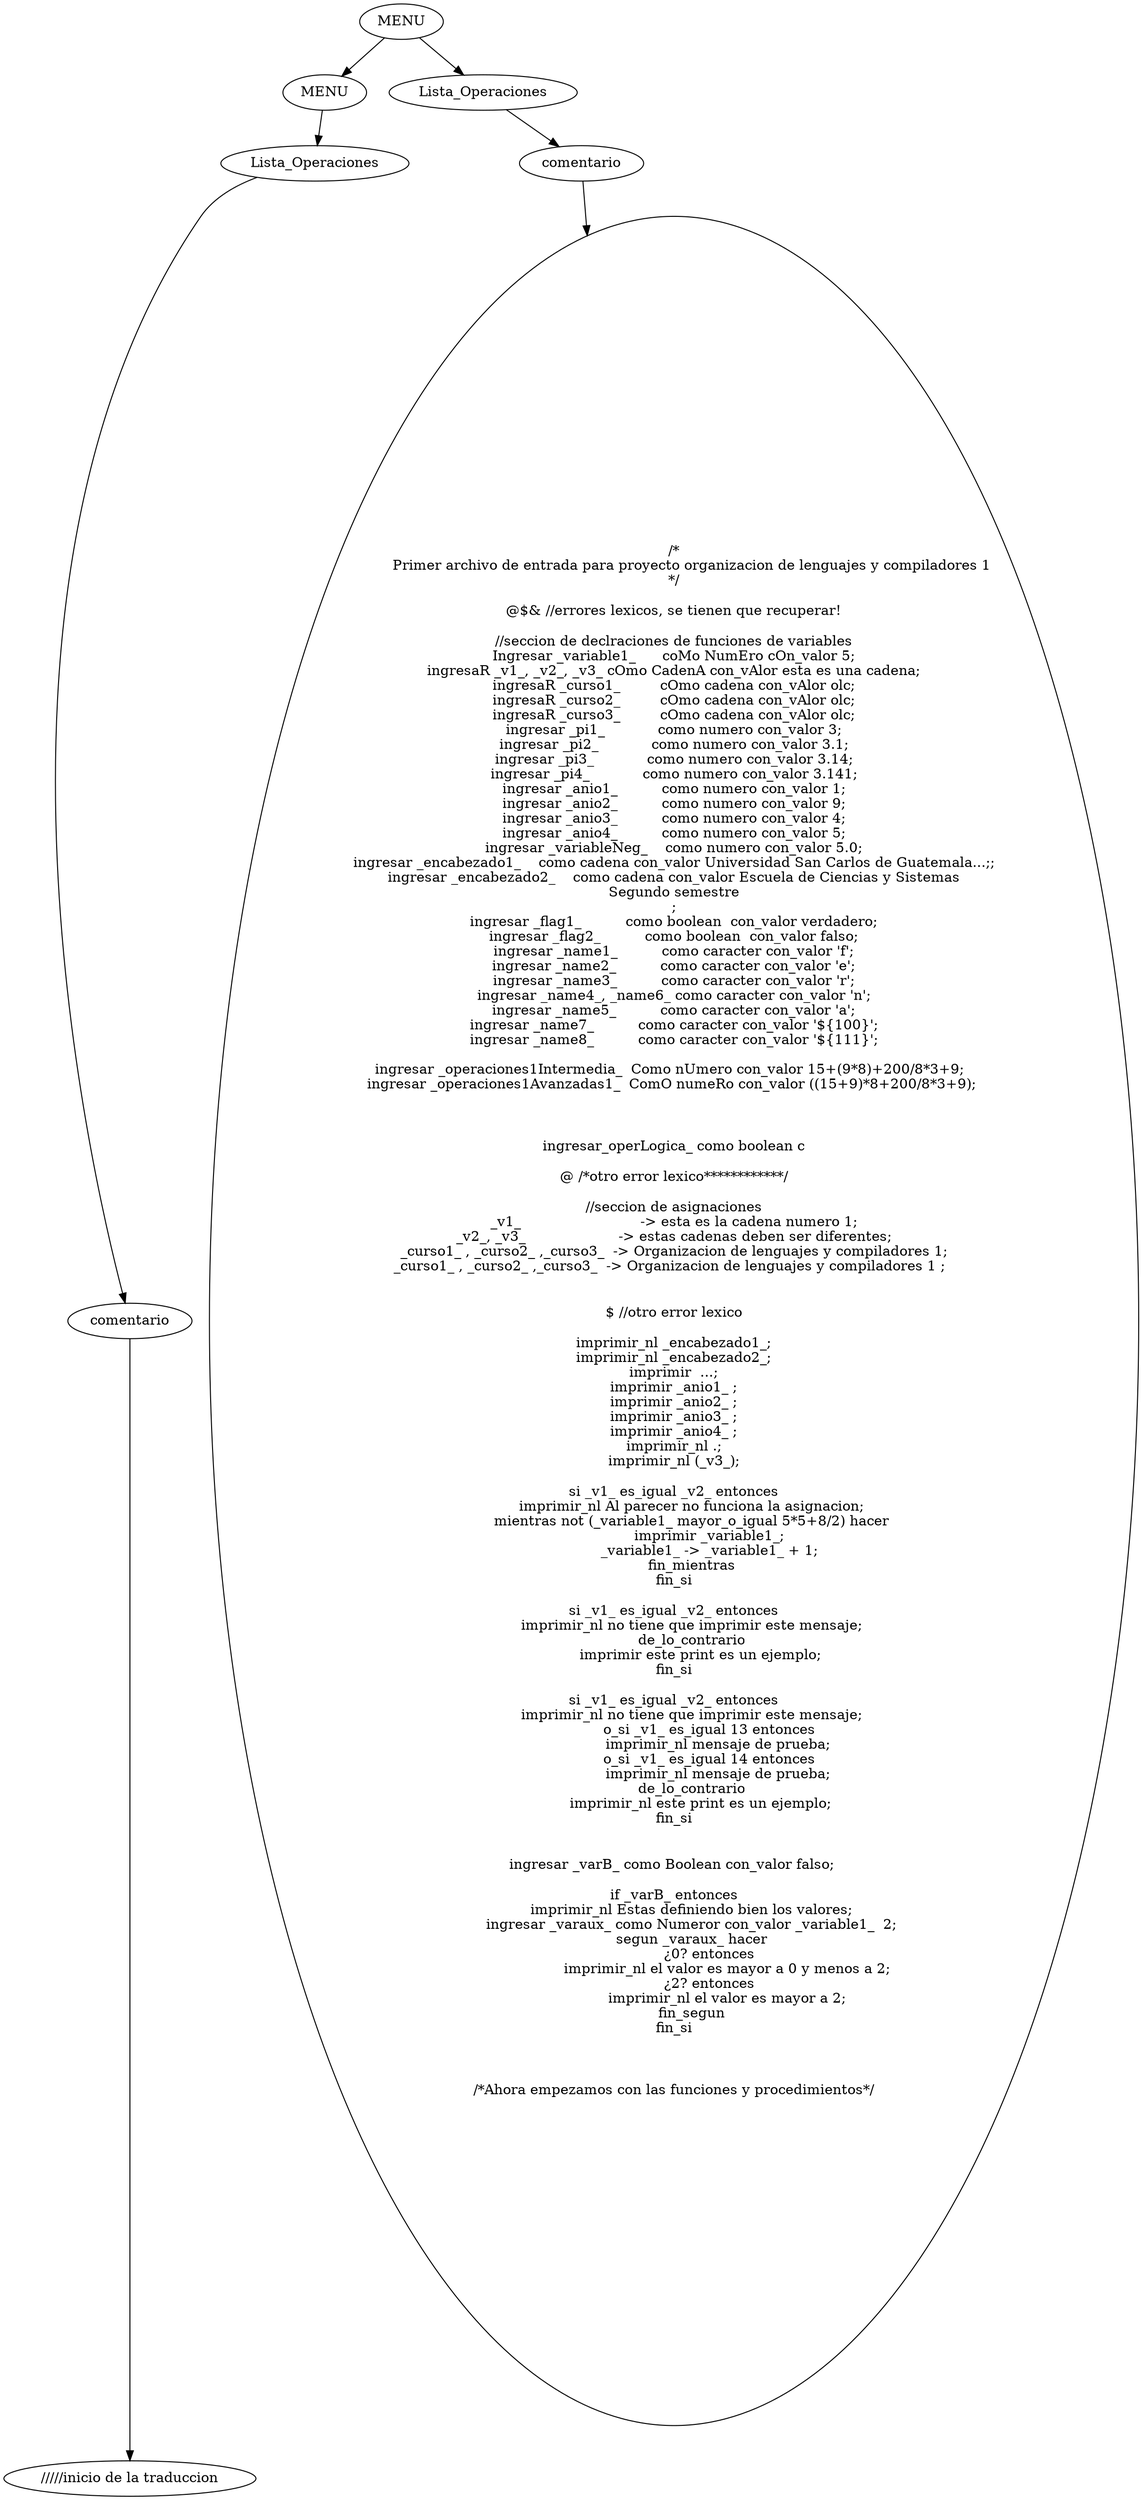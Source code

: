 digraph G {

node0[label = "MENU"];
node0 -> node00
node00[label = "MENU"];
node00 -> node000
node000[label = "Lista_Operaciones"];
node000 -> node0000
node0000[label = "comentario"];
node0000c[label = "/////inicio de la traduccion"];
node0000 -> node0000c
node0 -> node01
node01[label = "Lista_Operaciones"];
node01 -> node010
node010[label = "comentario"];
node010c[label = "/*
        Primer archivo de entrada para proyecto organizacion de lenguajes y compiladores 1
*/

@$& //errores lexicos, se tienen que recuperar!

//seccion de declraciones de funciones de variables
Ingresar _variable1_      coMo NumEro cOn_valor 5;
ingresaR _v1_, _v2_, _v3_ cOmo CadenA con_vAlor esta es una cadena;
ingresaR _curso1_         cOmo cadena con_vAlor olc;
ingresaR _curso2_         cOmo cadena con_vAlor olc;
ingresaR _curso3_         cOmo cadena con_vAlor olc;
ingresar _pi1_            como numero con_valor 3;
ingresar _pi2_            como numero con_valor 3.1;
ingresar _pi3_            como numero con_valor 3.14;
ingresar _pi4_            como numero con_valor 3.141;
ingresar _anio1_          como numero con_valor 1;
ingresar _anio2_          como numero con_valor 9;
ingresar _anio3_          como numero con_valor 4;
ingresar _anio4_          como numero con_valor 5;
ingresar _variableNeg_    como numero con_valor 5.0;
ingresar _encabezado1_    como cadena con_valor Universidad San Carlos de Guatemala...;;
ingresar _encabezado2_    como cadena con_valor Escuela de Ciencias y Sistemas
Segundo semestre
;
ingresar _flag1_          como boolean  con_valor verdadero;
ingresar _flag2_          como boolean  con_valor falso;
ingresar _name1_          como caracter con_valor 'f';
ingresar _name2_          como caracter con_valor 'e';
ingresar _name3_          como caracter con_valor 'r';
ingresar _name4_, _name6_ como caracter con_valor 'n';
ingresar _name5_          como caracter con_valor 'a';
ingresar _name7_          como caracter con_valor '${100}';
ingresar _name8_          como caracter con_valor '${111}';
                          
ingresar _operaciones1Intermedia_  Como nUmero con_valor 15+(9*8)+200/8*3+9;  
ingresar _operaciones1Avanzadas1_  ComO numeRo con_valor ((15+9)*8+200/8*3+9); 



ingresar_operLogica_ como boolean c

@ /*otro error lexico************/

//seccion de asignaciones
_v1_                           -> esta es la cadena numero 1;
_v2_, _v3_                     -> estas cadenas deben ser diferentes;
_curso1_ , _curso2_ ,_curso3_  -> Organizacion de lenguajes y compiladores 1;
_curso1_ , _curso2_ ,_curso3_  -> Organizacion de lenguajes y compiladores 1 ;  


$ //otro error lexico

imprimir_nl _encabezado1_;
imprimir_nl _encabezado2_;
imprimir  ...;
imprimir _anio1_ ;
imprimir _anio2_ ;
imprimir _anio3_ ;
imprimir _anio4_ ;
imprimir_nl .;
imprimir_nl (_v3_);

si _v1_ es_igual _v2_ entonces
	imprimir_nl Al parecer no funciona la asignacion;
	mientras not (_variable1_ mayor_o_igual 5*5+8/2) hacer
		imprimir _variable1_;
		_variable1_ -> _variable1_ + 1;
	fin_mientras
fin_si

si _v1_ es_igual _v2_ entonces
	imprimir_nl no tiene que imprimir este mensaje;
	de_lo_contrario
	    imprimir este print es un ejemplo;
fin_si

si _v1_ es_igual _v2_ entonces
	imprimir_nl no tiene que imprimir este mensaje;
		o_si _v1_ es_igual 13 entonces
		    imprimir_nl mensaje de prueba;
		o_si _v1_ es_igual 14 entonces
		    imprimir_nl mensaje de prueba;
	de_lo_contrario
	    imprimir_nl este print es un ejemplo;
fin_si


ingresar _varB_ como Boolean con_valor falso; 

if _varB_ entonces
	imprimir_nl Estas definiendo bien los valores;
	ingresar _varaux_ como Numeror con_valor _variable1_  2;
	segun _varaux_ hacer
		¿0? entonces
			imprimir_nl el valor es mayor a 0 y menos a 2;
		¿2? entonces
			imprimir_nl el valor es mayor a 2;
	fin_segun
fin_si



/*Ahora empezamos con las funciones y procedimientos*/"];
node010 -> node010c


}
